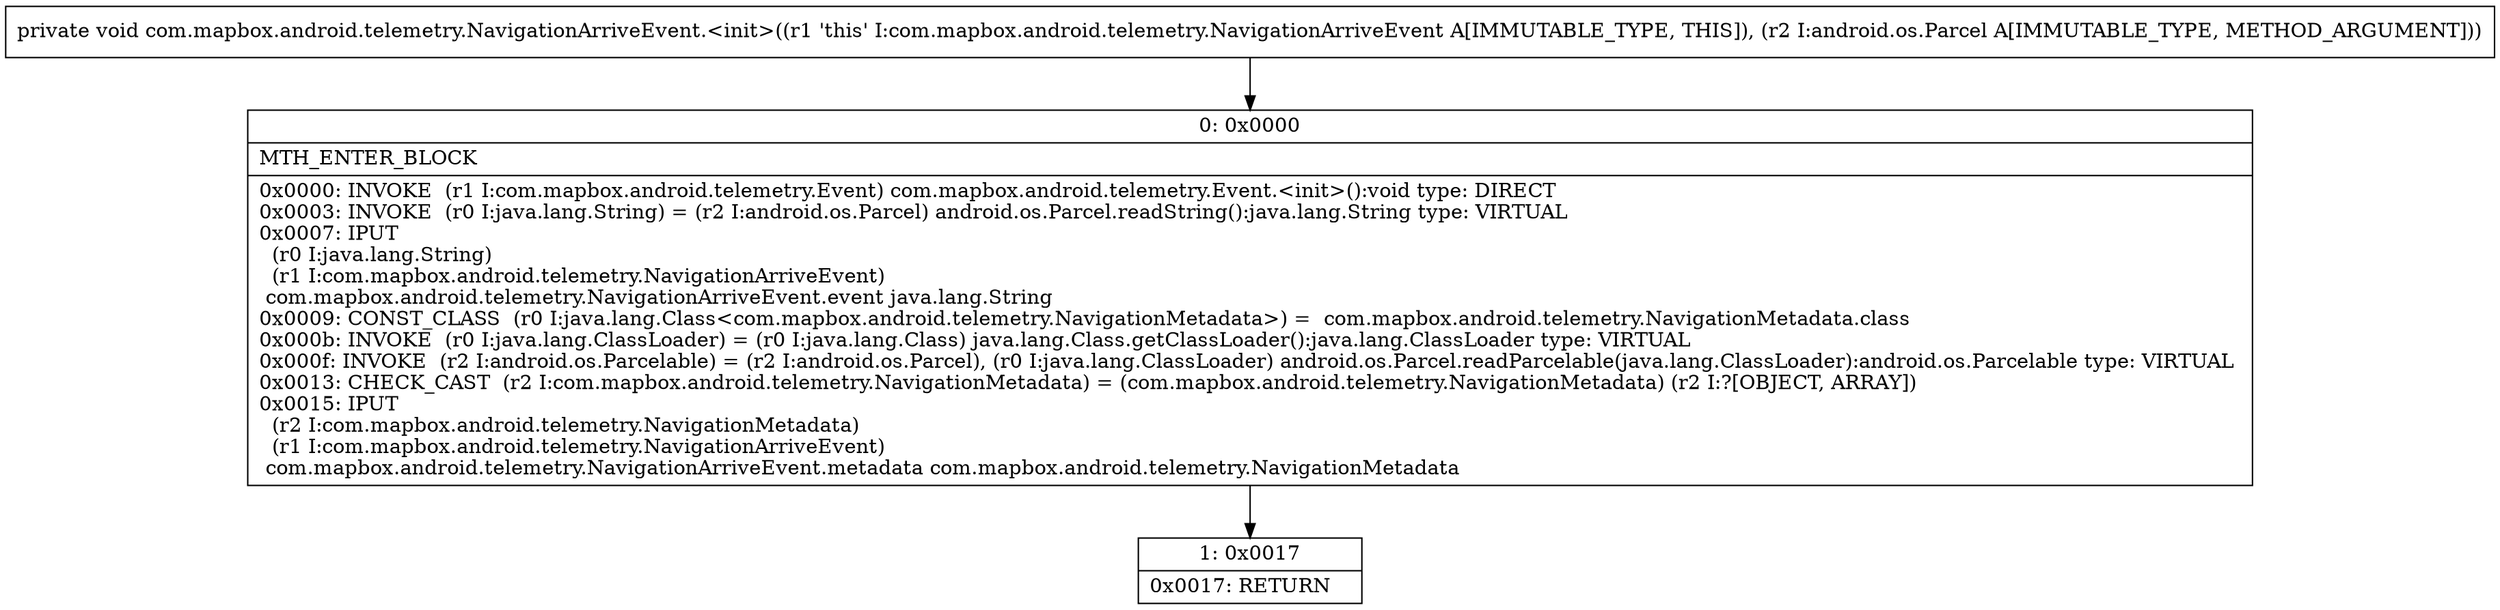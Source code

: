 digraph "CFG forcom.mapbox.android.telemetry.NavigationArriveEvent.\<init\>(Landroid\/os\/Parcel;)V" {
Node_0 [shape=record,label="{0\:\ 0x0000|MTH_ENTER_BLOCK\l|0x0000: INVOKE  (r1 I:com.mapbox.android.telemetry.Event) com.mapbox.android.telemetry.Event.\<init\>():void type: DIRECT \l0x0003: INVOKE  (r0 I:java.lang.String) = (r2 I:android.os.Parcel) android.os.Parcel.readString():java.lang.String type: VIRTUAL \l0x0007: IPUT  \l  (r0 I:java.lang.String)\l  (r1 I:com.mapbox.android.telemetry.NavigationArriveEvent)\l com.mapbox.android.telemetry.NavigationArriveEvent.event java.lang.String \l0x0009: CONST_CLASS  (r0 I:java.lang.Class\<com.mapbox.android.telemetry.NavigationMetadata\>) =  com.mapbox.android.telemetry.NavigationMetadata.class \l0x000b: INVOKE  (r0 I:java.lang.ClassLoader) = (r0 I:java.lang.Class) java.lang.Class.getClassLoader():java.lang.ClassLoader type: VIRTUAL \l0x000f: INVOKE  (r2 I:android.os.Parcelable) = (r2 I:android.os.Parcel), (r0 I:java.lang.ClassLoader) android.os.Parcel.readParcelable(java.lang.ClassLoader):android.os.Parcelable type: VIRTUAL \l0x0013: CHECK_CAST  (r2 I:com.mapbox.android.telemetry.NavigationMetadata) = (com.mapbox.android.telemetry.NavigationMetadata) (r2 I:?[OBJECT, ARRAY]) \l0x0015: IPUT  \l  (r2 I:com.mapbox.android.telemetry.NavigationMetadata)\l  (r1 I:com.mapbox.android.telemetry.NavigationArriveEvent)\l com.mapbox.android.telemetry.NavigationArriveEvent.metadata com.mapbox.android.telemetry.NavigationMetadata \l}"];
Node_1 [shape=record,label="{1\:\ 0x0017|0x0017: RETURN   \l}"];
MethodNode[shape=record,label="{private void com.mapbox.android.telemetry.NavigationArriveEvent.\<init\>((r1 'this' I:com.mapbox.android.telemetry.NavigationArriveEvent A[IMMUTABLE_TYPE, THIS]), (r2 I:android.os.Parcel A[IMMUTABLE_TYPE, METHOD_ARGUMENT])) }"];
MethodNode -> Node_0;
Node_0 -> Node_1;
}

